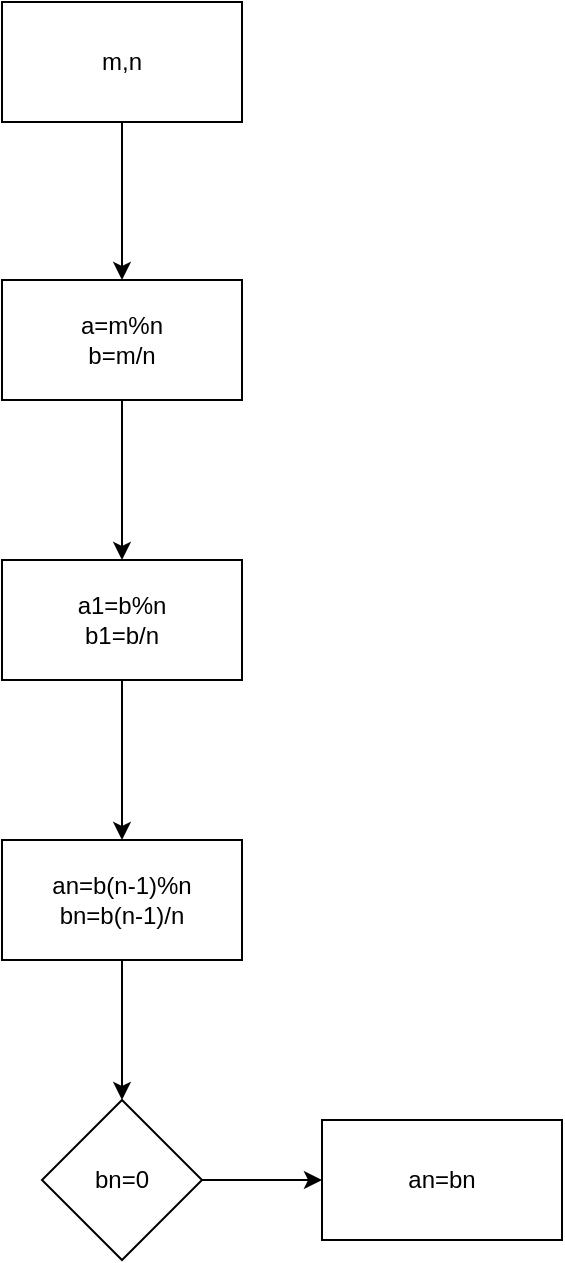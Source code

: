 <mxfile>
    <diagram id="RaCObcIgKvqPIkXOYN6E" name="Page-1">
        <mxGraphModel dx="508" dy="647" grid="1" gridSize="10" guides="1" tooltips="1" connect="1" arrows="1" fold="1" page="1" pageScale="1" pageWidth="850" pageHeight="1100" math="0" shadow="0">
            <root>
                <mxCell id="0"/>
                <mxCell id="1" parent="0"/>
                <mxCell id="4" value="" style="edgeStyle=none;html=1;" edge="1" parent="1" source="2" target="3">
                    <mxGeometry relative="1" as="geometry"/>
                </mxCell>
                <mxCell id="2" value="m,n" style="whiteSpace=wrap;html=1;" vertex="1" parent="1">
                    <mxGeometry x="260" y="201" width="120" height="60" as="geometry"/>
                </mxCell>
                <mxCell id="6" value="" style="edgeStyle=none;html=1;" edge="1" parent="1" source="3" target="5">
                    <mxGeometry relative="1" as="geometry"/>
                </mxCell>
                <mxCell id="3" value="a=m%n&lt;br&gt;b=m/n" style="whiteSpace=wrap;html=1;" vertex="1" parent="1">
                    <mxGeometry x="260" y="340" width="120" height="60" as="geometry"/>
                </mxCell>
                <mxCell id="8" value="" style="edgeStyle=none;html=1;" edge="1" parent="1" source="5" target="7">
                    <mxGeometry relative="1" as="geometry"/>
                </mxCell>
                <mxCell id="5" value="a1=b%n&lt;br&gt;b1=b/n" style="whiteSpace=wrap;html=1;" vertex="1" parent="1">
                    <mxGeometry x="260" y="480" width="120" height="60" as="geometry"/>
                </mxCell>
                <mxCell id="10" value="" style="edgeStyle=none;html=1;" edge="1" parent="1" source="7" target="9">
                    <mxGeometry relative="1" as="geometry"/>
                </mxCell>
                <mxCell id="7" value="an=b(n-1)%n&lt;br&gt;bn=b(n-1)/n" style="whiteSpace=wrap;html=1;" vertex="1" parent="1">
                    <mxGeometry x="260" y="620" width="120" height="60" as="geometry"/>
                </mxCell>
                <mxCell id="12" value="" style="edgeStyle=none;html=1;" edge="1" parent="1" source="9" target="11">
                    <mxGeometry relative="1" as="geometry"/>
                </mxCell>
                <mxCell id="9" value="bn=0" style="rhombus;whiteSpace=wrap;html=1;" vertex="1" parent="1">
                    <mxGeometry x="280" y="750" width="80" height="80" as="geometry"/>
                </mxCell>
                <mxCell id="11" value="an=bn" style="whiteSpace=wrap;html=1;" vertex="1" parent="1">
                    <mxGeometry x="420" y="760" width="120" height="60" as="geometry"/>
                </mxCell>
            </root>
        </mxGraphModel>
    </diagram>
</mxfile>